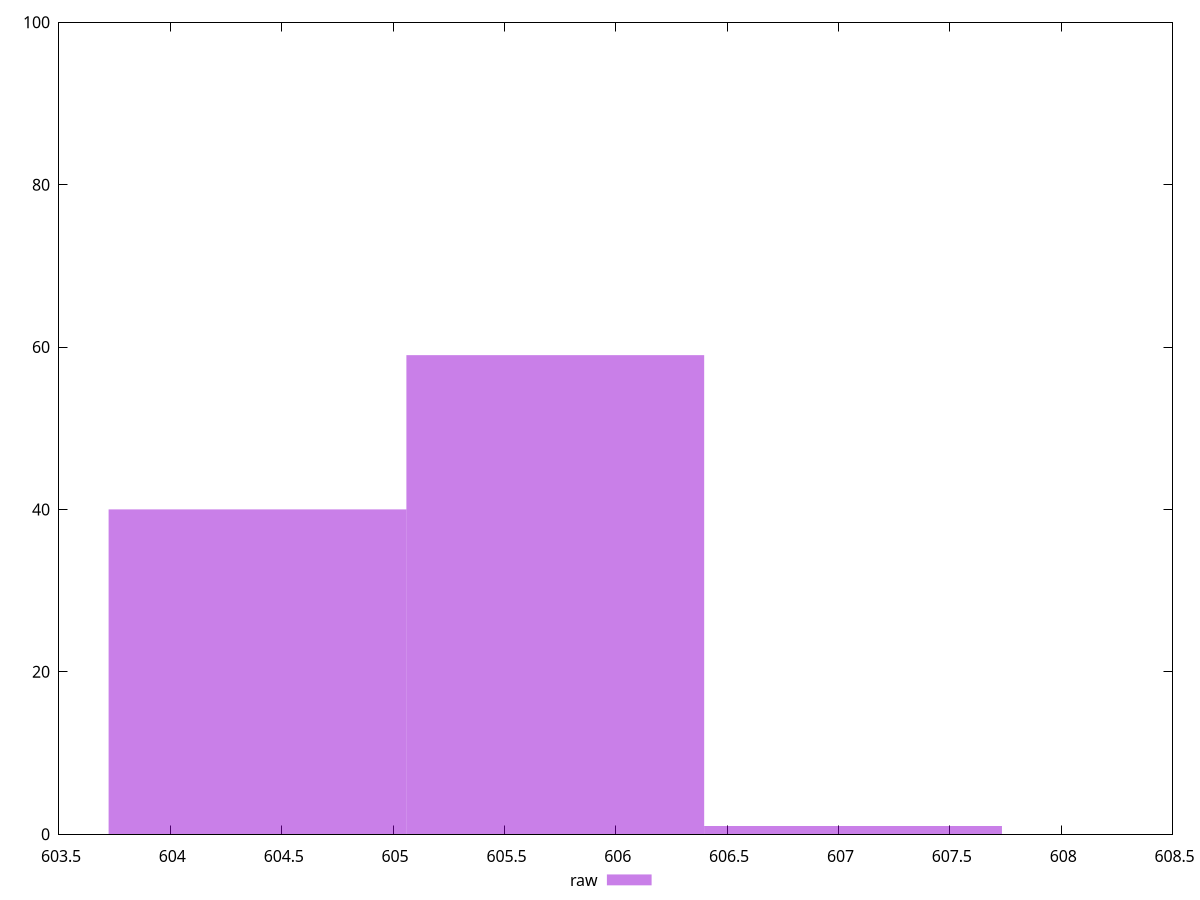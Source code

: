 reset
set terminal svg size 640, 490 enhanced background rgb 'white'
set output "reprap/uses-rel-preload/samples/pages+cached+nointeractive/raw/histogram.svg"

$raw <<EOF
605.7284759658294 59
604.3913270122624 40
607.0656249193963 1
EOF

set key outside below
set boxwidth 1.3371489535669523
set yrange [0:100]
set style fill transparent solid 0.5 noborder

plot \
  $raw title "raw" with boxes, \


reset